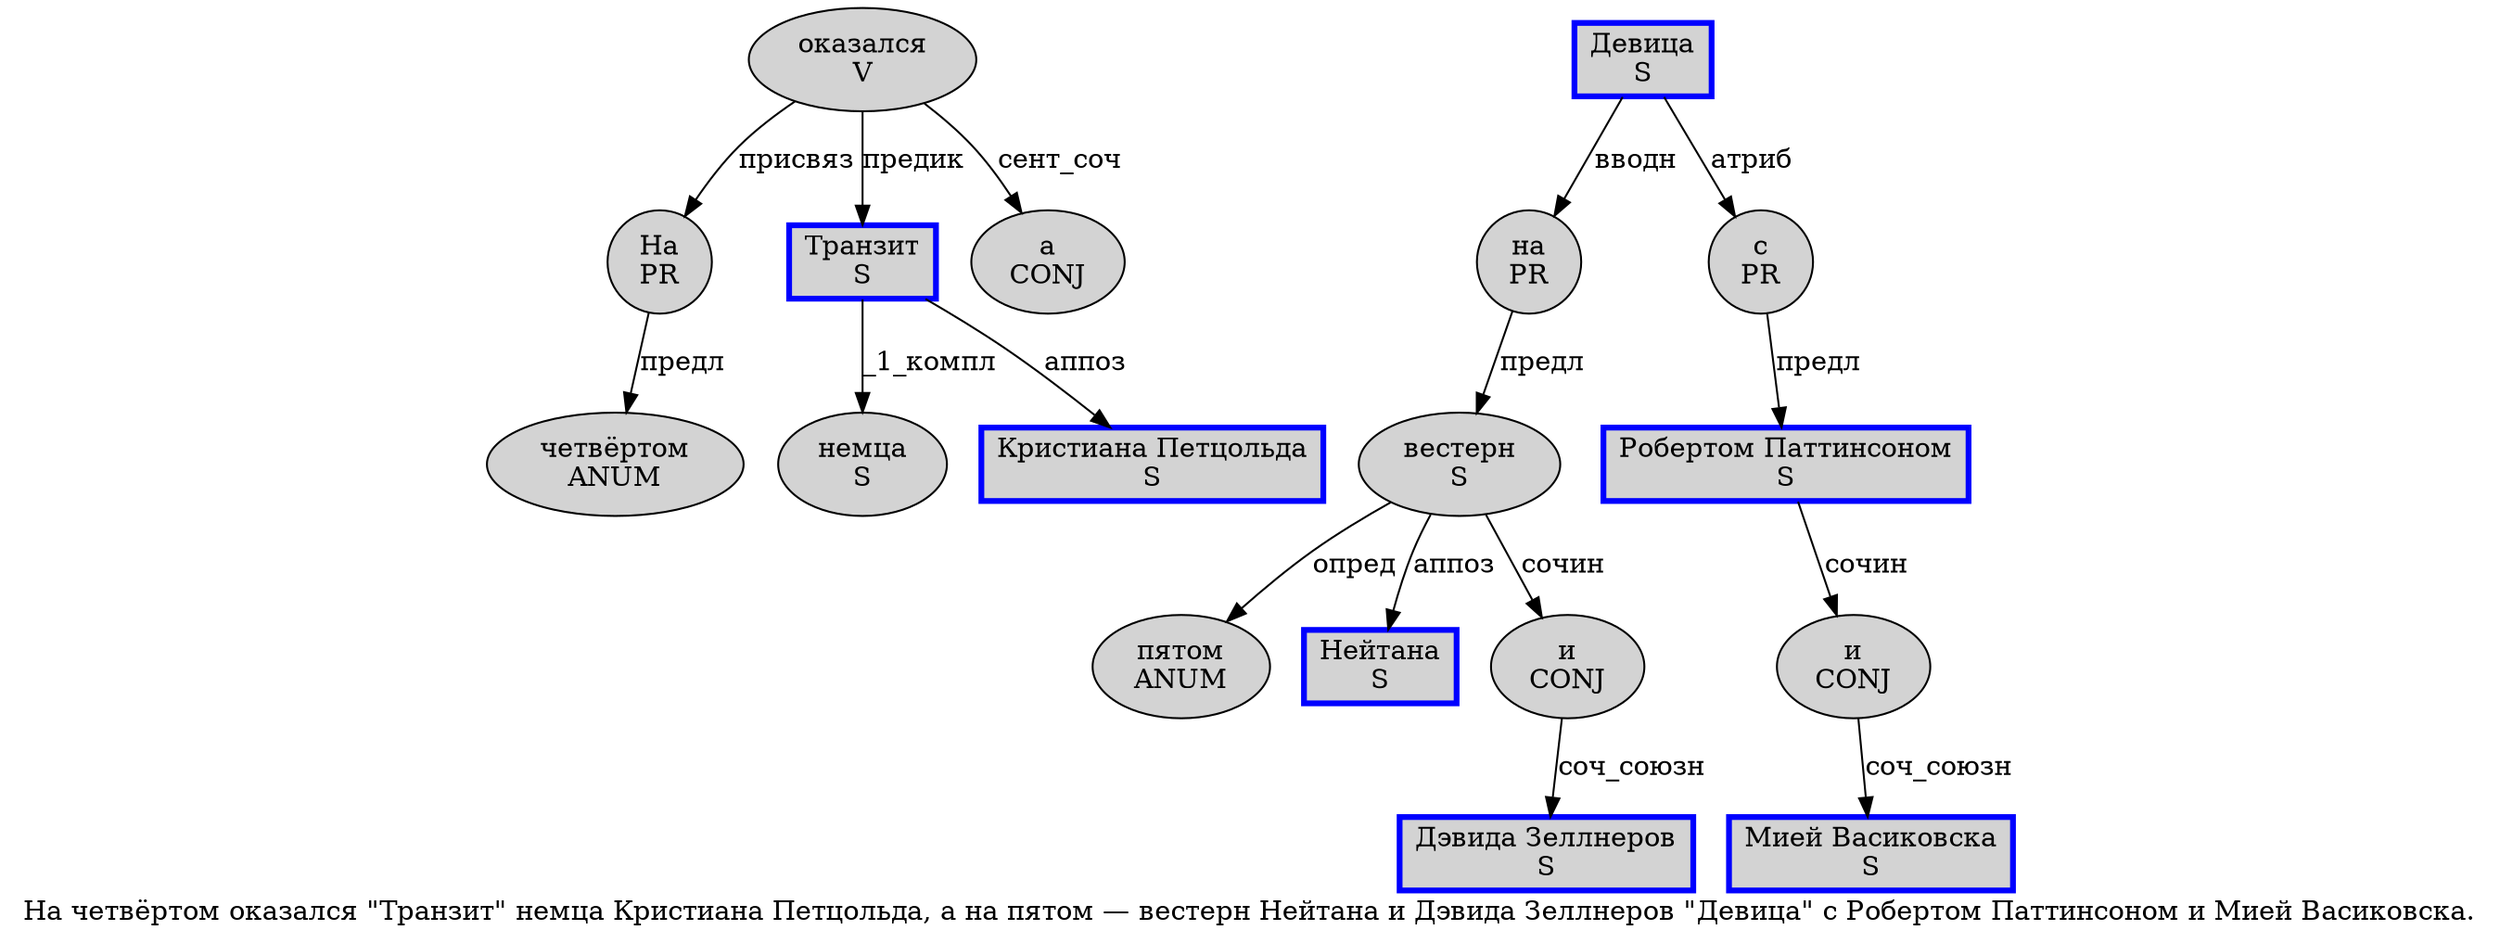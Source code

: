 digraph SENTENCE_1545 {
	graph [label="На четвёртом оказался \"Транзит\" немца Кристиана Петцольда, а на пятом — вестерн Нейтана и Дэвида Зеллнеров \"Девица\" с Робертом Паттинсоном и Мией Васиковска."]
	node [style=filled]
		0 [label="На
PR" color="" fillcolor=lightgray penwidth=1 shape=ellipse]
		1 [label="четвёртом
ANUM" color="" fillcolor=lightgray penwidth=1 shape=ellipse]
		2 [label="оказался
V" color="" fillcolor=lightgray penwidth=1 shape=ellipse]
		4 [label="Транзит
S" color=blue fillcolor=lightgray penwidth=3 shape=box]
		6 [label="немца
S" color="" fillcolor=lightgray penwidth=1 shape=ellipse]
		7 [label="Кристиана Петцольда
S" color=blue fillcolor=lightgray penwidth=3 shape=box]
		9 [label="а
CONJ" color="" fillcolor=lightgray penwidth=1 shape=ellipse]
		10 [label="на
PR" color="" fillcolor=lightgray penwidth=1 shape=ellipse]
		11 [label="пятом
ANUM" color="" fillcolor=lightgray penwidth=1 shape=ellipse]
		13 [label="вестерн
S" color="" fillcolor=lightgray penwidth=1 shape=ellipse]
		14 [label="Нейтана
S" color=blue fillcolor=lightgray penwidth=3 shape=box]
		15 [label="и
CONJ" color="" fillcolor=lightgray penwidth=1 shape=ellipse]
		16 [label="Дэвида Зеллнеров
S" color=blue fillcolor=lightgray penwidth=3 shape=box]
		18 [label="Девица
S" color=blue fillcolor=lightgray penwidth=3 shape=box]
		20 [label="с
PR" color="" fillcolor=lightgray penwidth=1 shape=ellipse]
		21 [label="Робертом Паттинсоном
S" color=blue fillcolor=lightgray penwidth=3 shape=box]
		22 [label="и
CONJ" color="" fillcolor=lightgray penwidth=1 shape=ellipse]
		23 [label="Мией Васиковска
S" color=blue fillcolor=lightgray penwidth=3 shape=box]
			21 -> 22 [label="сочин"]
			2 -> 0 [label="присвяз"]
			2 -> 4 [label="предик"]
			2 -> 9 [label="сент_соч"]
			15 -> 16 [label="соч_союзн"]
			0 -> 1 [label="предл"]
			18 -> 10 [label="вводн"]
			18 -> 20 [label="атриб"]
			10 -> 13 [label="предл"]
			13 -> 11 [label="опред"]
			13 -> 14 [label="аппоз"]
			13 -> 15 [label="сочин"]
			20 -> 21 [label="предл"]
			22 -> 23 [label="соч_союзн"]
			4 -> 6 [label="_1_компл"]
			4 -> 7 [label="аппоз"]
}
